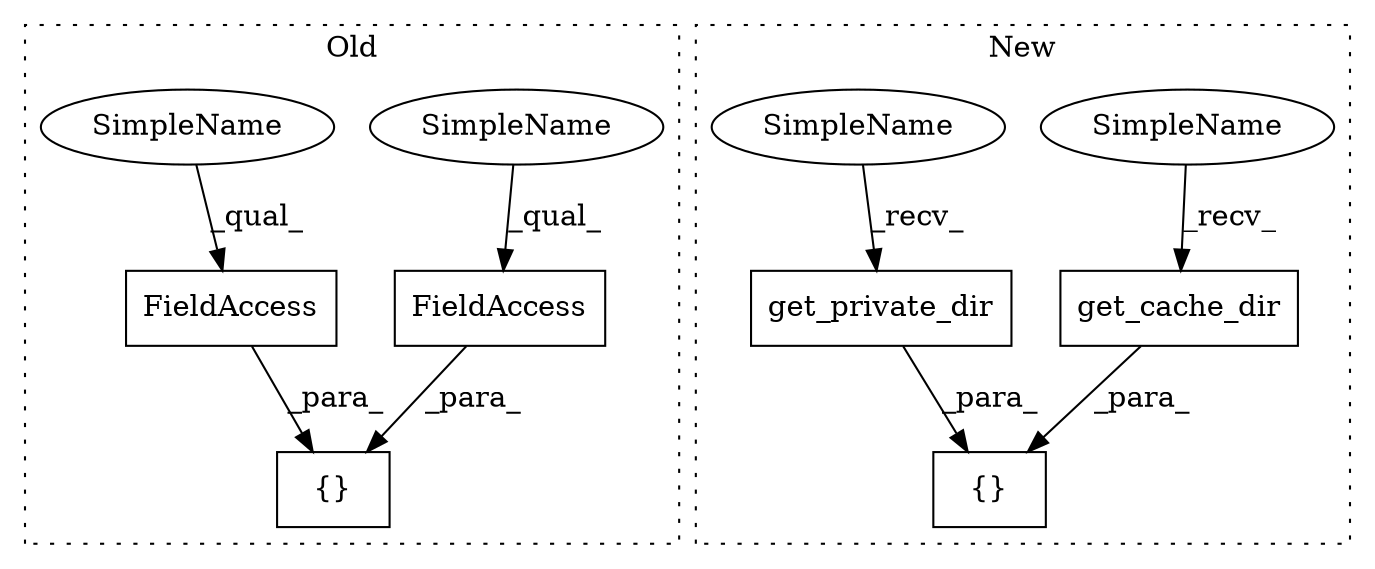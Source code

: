 digraph G {
subgraph cluster0 {
1 [label="{}" a="4" s="649,683" l="1,1" shape="box"];
5 [label="FieldAccess" a="22" s="650" l="15" shape="box"];
6 [label="FieldAccess" a="22" s="666" l="17" shape="box"];
7 [label="SimpleName" a="42" s="650" l="6" shape="ellipse"];
8 [label="SimpleName" a="42" s="666" l="6" shape="ellipse"];
label = "Old";
style="dotted";
}
subgraph cluster1 {
2 [label="get_private_dir" a="32" s="680" l="17" shape="box"];
3 [label="{}" a="4" s="649,697" l="1,1" shape="box"];
4 [label="get_cache_dir" a="32" s="657" l="15" shape="box"];
9 [label="SimpleName" a="42" s="650" l="6" shape="ellipse"];
10 [label="SimpleName" a="42" s="673" l="6" shape="ellipse"];
label = "New";
style="dotted";
}
2 -> 3 [label="_para_"];
4 -> 3 [label="_para_"];
5 -> 1 [label="_para_"];
6 -> 1 [label="_para_"];
7 -> 5 [label="_qual_"];
8 -> 6 [label="_qual_"];
9 -> 4 [label="_recv_"];
10 -> 2 [label="_recv_"];
}